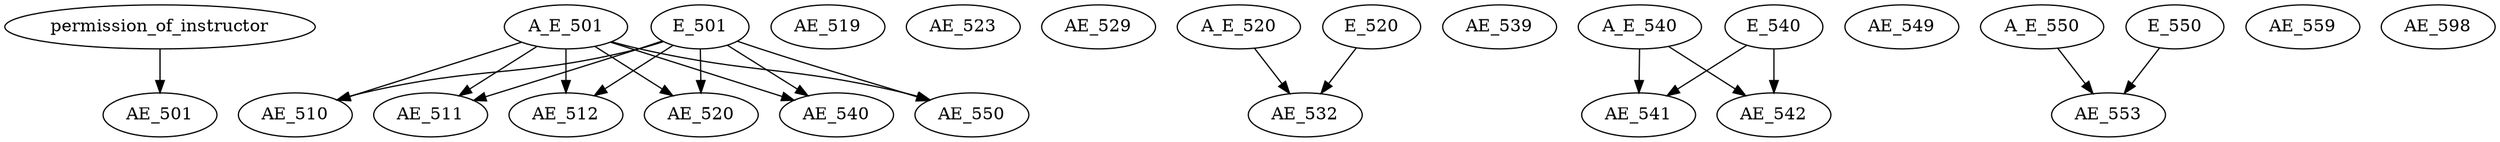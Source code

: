 digraph G {
    edge [color=black];
    permission_of_instructor -> AE_501;
    edge [color=black];
    A_E_501 -> AE_510;
    E_501 -> AE_510;
    edge [color=black];
    A_E_501 -> AE_511;
    E_501 -> AE_511;
    edge [color=black];
    A_E_501 -> AE_512;
    E_501 -> AE_512;
    AE_519;
    edge [color=black];
    A_E_501 -> AE_520;
    E_501 -> AE_520;
    AE_523;
    AE_529;
    edge [color=black];
    A_E_520 -> AE_532;
    E_520 -> AE_532;
    AE_539;
    edge [color=black];
    A_E_501 -> AE_540;
    E_501 -> AE_540;
    edge [color=black];
    A_E_540 -> AE_541;
    E_540 -> AE_541;
    edge [color=black];
    A_E_540 -> AE_542;
    E_540 -> AE_542;
    AE_549;
    edge [color=black];
    A_E_501 -> AE_550;
    E_501 -> AE_550;
    edge [color=black];
    A_E_550 -> AE_553;
    E_550 -> AE_553;
    AE_559;
    AE_598;
}
